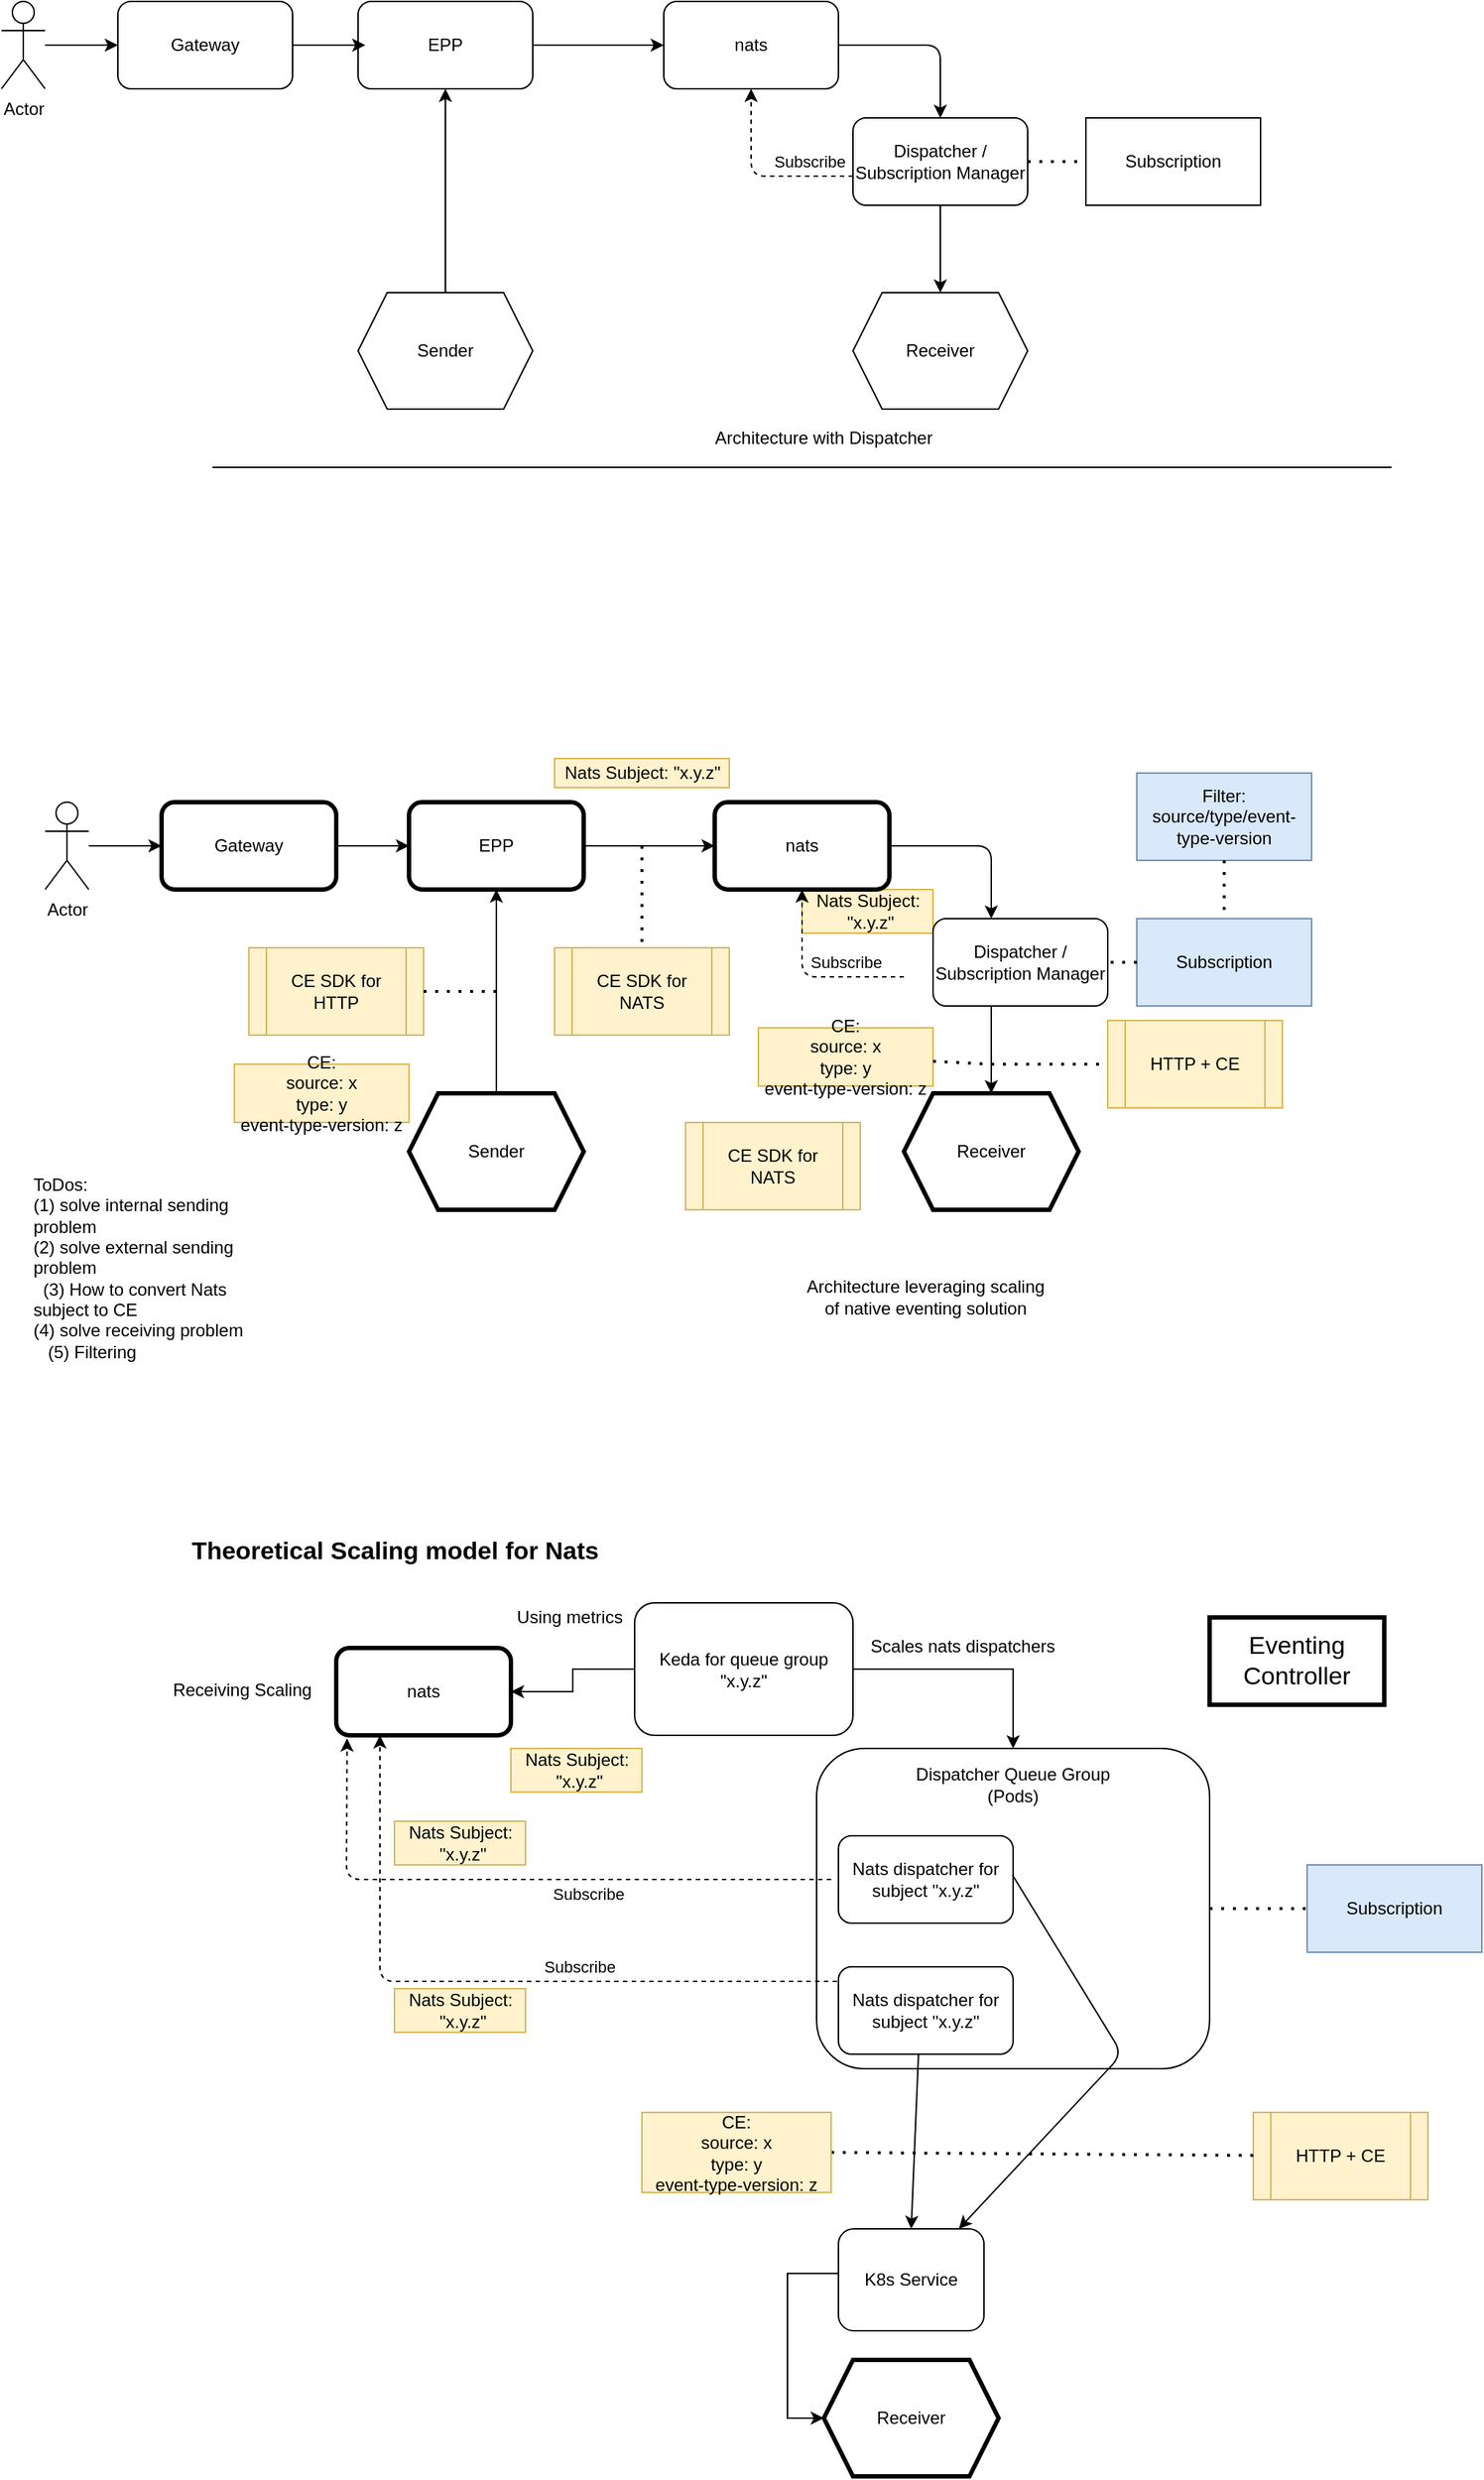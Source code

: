 <mxfile version="13.8.6" type="github"><diagram id="mq7nDz56eI5w3eYCcoO9" name="Page-1"><mxGraphModel dx="3258" dy="2577" grid="1" gridSize="10" guides="1" tooltips="1" connect="1" arrows="1" fold="1" page="1" pageScale="1" pageWidth="827" pageHeight="1169" math="0" shadow="0"><root><mxCell id="0"/><mxCell id="1" parent="0"/><mxCell id="l1QX1O4PDnUb87e3TNjL-54" value="" style="rounded=1;whiteSpace=wrap;html=1;" vertex="1" parent="1"><mxGeometry x="370" y="1080" width="270" height="220" as="geometry"/></mxCell><mxCell id="l1QX1O4PDnUb87e3TNjL-44" value="Nats Subject:&lt;br&gt;&amp;nbsp;&quot;x.y.z&quot;" style="text;html=1;align=center;verticalAlign=middle;resizable=0;points=[];autosize=1;fillColor=#fff2cc;strokeColor=#d6b656;" vertex="1" parent="1"><mxGeometry x="360" y="490" width="90" height="30" as="geometry"/></mxCell><mxCell id="l1QX1O4PDnUb87e3TNjL-37" value="CE SDK for NATS" style="shape=process;whiteSpace=wrap;html=1;backgroundOutline=1;fillColor=#fff2cc;strokeColor=#d6b656;" vertex="1" parent="1"><mxGeometry x="190" y="530" width="120" height="60" as="geometry"/></mxCell><mxCell id="QDp7zioNGQOgkOly5fZ0-1" value="Subscription" style="rounded=0;whiteSpace=wrap;html=1;" parent="1" vertex="1"><mxGeometry x="555" y="-40" width="120" height="60" as="geometry"/></mxCell><mxCell id="QDp7zioNGQOgkOly5fZ0-3" value="Sender" style="shape=hexagon;perimeter=hexagonPerimeter2;whiteSpace=wrap;html=1;fixedSize=1;" parent="1" vertex="1"><mxGeometry x="55" y="80" width="120" height="80" as="geometry"/></mxCell><mxCell id="QDp7zioNGQOgkOly5fZ0-4" value="Receiver" style="shape=hexagon;perimeter=hexagonPerimeter2;whiteSpace=wrap;html=1;fixedSize=1;" parent="1" vertex="1"><mxGeometry x="395" y="80" width="120" height="80" as="geometry"/></mxCell><mxCell id="QDp7zioNGQOgkOly5fZ0-6" value="nats" style="rounded=1;whiteSpace=wrap;html=1;" parent="1" vertex="1"><mxGeometry x="265" y="-120" width="120" height="60" as="geometry"/></mxCell><mxCell id="QDp7zioNGQOgkOly5fZ0-7" value="" style="endArrow=classic;html=1;exitX=0.5;exitY=0;exitDx=0;exitDy=0;entryX=0.5;entryY=1;entryDx=0;entryDy=0;" parent="1" source="QDp7zioNGQOgkOly5fZ0-3" target="QDp7zioNGQOgkOly5fZ0-10" edge="1"><mxGeometry width="50" height="50" relative="1" as="geometry"><mxPoint x="315" y="160" as="sourcePoint"/><mxPoint x="125" y="-100" as="targetPoint"/><Array as="points"><mxPoint x="115" y="-40"/></Array></mxGeometry></mxCell><mxCell id="QDp7zioNGQOgkOly5fZ0-8" value="" style="endArrow=classic;html=1;entryX=0.5;entryY=0;entryDx=0;entryDy=0;exitX=1;exitY=0.5;exitDx=0;exitDy=0;" parent="1" source="QDp7zioNGQOgkOly5fZ0-6" target="QDp7zioNGQOgkOly5fZ0-12" edge="1"><mxGeometry width="50" height="50" relative="1" as="geometry"><mxPoint x="125" y="80" as="sourcePoint"/><mxPoint x="245" y="-80" as="targetPoint"/><Array as="points"><mxPoint x="455" y="-90"/></Array></mxGeometry></mxCell><mxCell id="QDp7zioNGQOgkOly5fZ0-9" value="" style="endArrow=none;dashed=1;html=1;dashPattern=1 3;strokeWidth=2;entryX=0;entryY=0.5;entryDx=0;entryDy=0;" parent="1" target="QDp7zioNGQOgkOly5fZ0-1" edge="1"><mxGeometry width="50" height="50" relative="1" as="geometry"><mxPoint x="435" y="-10" as="sourcePoint"/><mxPoint x="365" y="110" as="targetPoint"/><Array as="points"/></mxGeometry></mxCell><mxCell id="QDp7zioNGQOgkOly5fZ0-10" value="EPP" style="rounded=1;whiteSpace=wrap;html=1;" parent="1" vertex="1"><mxGeometry x="55" y="-120" width="120" height="60" as="geometry"/></mxCell><mxCell id="QDp7zioNGQOgkOly5fZ0-11" value="" style="endArrow=classic;html=1;entryX=0;entryY=0.5;entryDx=0;entryDy=0;" parent="1" target="QDp7zioNGQOgkOly5fZ0-6" edge="1"><mxGeometry width="50" height="50" relative="1" as="geometry"><mxPoint x="175" y="-90" as="sourcePoint"/><mxPoint x="125" y="-50" as="targetPoint"/><Array as="points"/></mxGeometry></mxCell><mxCell id="QDp7zioNGQOgkOly5fZ0-12" value="Dispatcher / Subscription Manager" style="rounded=1;whiteSpace=wrap;html=1;" parent="1" vertex="1"><mxGeometry x="395" y="-40" width="120" height="60" as="geometry"/></mxCell><mxCell id="QDp7zioNGQOgkOly5fZ0-13" value="" style="endArrow=classic;html=1;entryX=0.5;entryY=0;entryDx=0;entryDy=0;exitX=0.5;exitY=1;exitDx=0;exitDy=0;" parent="1" source="QDp7zioNGQOgkOly5fZ0-12" target="QDp7zioNGQOgkOly5fZ0-4" edge="1"><mxGeometry width="50" height="50" relative="1" as="geometry"><mxPoint x="465" y="40" as="sourcePoint"/><mxPoint x="465" y="-30" as="targetPoint"/><Array as="points"/></mxGeometry></mxCell><mxCell id="QDp7zioNGQOgkOly5fZ0-14" value="" style="endArrow=classic;html=1;entryX=0.5;entryY=1;entryDx=0;entryDy=0;rounded=1;dashed=1;" parent="1" source="QDp7zioNGQOgkOly5fZ0-12" target="QDp7zioNGQOgkOly5fZ0-6" edge="1"><mxGeometry width="50" height="50" relative="1" as="geometry"><mxPoint x="395" y="-80" as="sourcePoint"/><mxPoint x="465" y="-30" as="targetPoint"/><Array as="points"><mxPoint x="395"/><mxPoint x="325"/></Array></mxGeometry></mxCell><mxCell id="QDp7zioNGQOgkOly5fZ0-15" value="Subscribe" style="edgeLabel;html=1;align=center;verticalAlign=middle;resizable=0;points=[];" parent="QDp7zioNGQOgkOly5fZ0-14" vertex="1" connectable="0"><mxGeometry x="-0.2" y="-4" relative="1" as="geometry"><mxPoint x="22" y="-6" as="offset"/></mxGeometry></mxCell><mxCell id="l1QX1O4PDnUb87e3TNjL-1" value="" style="endArrow=none;html=1;" edge="1" parent="1"><mxGeometry width="50" height="50" relative="1" as="geometry"><mxPoint x="-45" y="200" as="sourcePoint"/><mxPoint x="765" y="200" as="targetPoint"/></mxGeometry></mxCell><mxCell id="l1QX1O4PDnUb87e3TNjL-2" value="Subscription" style="rounded=0;whiteSpace=wrap;html=1;fillColor=#dae8fc;strokeColor=#6c8ebf;" vertex="1" parent="1"><mxGeometry x="590" y="510" width="120" height="60" as="geometry"/></mxCell><mxCell id="l1QX1O4PDnUb87e3TNjL-3" value="Sender" style="shape=hexagon;perimeter=hexagonPerimeter2;whiteSpace=wrap;html=1;fixedSize=1;strokeWidth=3;" vertex="1" parent="1"><mxGeometry x="90" y="630" width="120" height="80" as="geometry"/></mxCell><mxCell id="l1QX1O4PDnUb87e3TNjL-4" value="Receiver" style="shape=hexagon;perimeter=hexagonPerimeter2;whiteSpace=wrap;html=1;fixedSize=1;strokeWidth=3;" vertex="1" parent="1"><mxGeometry x="430" y="630" width="120" height="80" as="geometry"/></mxCell><mxCell id="l1QX1O4PDnUb87e3TNjL-5" value="nats" style="rounded=1;whiteSpace=wrap;html=1;strokeWidth=3;" vertex="1" parent="1"><mxGeometry x="300" y="430" width="120" height="60" as="geometry"/></mxCell><mxCell id="l1QX1O4PDnUb87e3TNjL-6" value="" style="endArrow=classic;html=1;exitX=0.5;exitY=0;exitDx=0;exitDy=0;entryX=0.5;entryY=1;entryDx=0;entryDy=0;" edge="1" source="l1QX1O4PDnUb87e3TNjL-3" target="l1QX1O4PDnUb87e3TNjL-9" parent="1"><mxGeometry width="50" height="50" relative="1" as="geometry"><mxPoint x="350" y="710" as="sourcePoint"/><mxPoint x="160" y="450" as="targetPoint"/><Array as="points"><mxPoint x="150" y="510"/></Array></mxGeometry></mxCell><mxCell id="l1QX1O4PDnUb87e3TNjL-7" value="" style="endArrow=classic;html=1;entryX=0.5;entryY=0;entryDx=0;entryDy=0;exitX=1;exitY=0.5;exitDx=0;exitDy=0;" edge="1" source="l1QX1O4PDnUb87e3TNjL-5" parent="1"><mxGeometry width="50" height="50" relative="1" as="geometry"><mxPoint x="160" y="630" as="sourcePoint"/><mxPoint x="490" y="510" as="targetPoint"/><Array as="points"><mxPoint x="490" y="460"/></Array></mxGeometry></mxCell><mxCell id="l1QX1O4PDnUb87e3TNjL-8" value="" style="endArrow=none;dashed=1;html=1;dashPattern=1 3;strokeWidth=2;entryX=0;entryY=0.5;entryDx=0;entryDy=0;" edge="1" target="l1QX1O4PDnUb87e3TNjL-2" parent="1"><mxGeometry width="50" height="50" relative="1" as="geometry"><mxPoint x="540" y="540" as="sourcePoint"/><mxPoint x="400" y="660" as="targetPoint"/><Array as="points"/></mxGeometry></mxCell><mxCell id="l1QX1O4PDnUb87e3TNjL-9" value="EPP" style="rounded=1;whiteSpace=wrap;html=1;strokeWidth=3;" vertex="1" parent="1"><mxGeometry x="90" y="430" width="120" height="60" as="geometry"/></mxCell><mxCell id="l1QX1O4PDnUb87e3TNjL-10" value="" style="endArrow=classic;html=1;entryX=0;entryY=0.5;entryDx=0;entryDy=0;" edge="1" target="l1QX1O4PDnUb87e3TNjL-5" parent="1"><mxGeometry width="50" height="50" relative="1" as="geometry"><mxPoint x="210" y="460.0" as="sourcePoint"/><mxPoint x="160" y="500" as="targetPoint"/><Array as="points"/></mxGeometry></mxCell><mxCell id="l1QX1O4PDnUb87e3TNjL-12" value="" style="endArrow=classic;html=1;entryX=0.5;entryY=0;entryDx=0;entryDy=0;exitX=0.5;exitY=1;exitDx=0;exitDy=0;" edge="1" target="l1QX1O4PDnUb87e3TNjL-4" parent="1"><mxGeometry width="50" height="50" relative="1" as="geometry"><mxPoint x="490" y="570" as="sourcePoint"/><mxPoint x="500" y="520" as="targetPoint"/><Array as="points"/></mxGeometry></mxCell><mxCell id="l1QX1O4PDnUb87e3TNjL-13" value="" style="endArrow=classic;html=1;entryX=0.5;entryY=1;entryDx=0;entryDy=0;rounded=1;dashed=1;" edge="1" target="l1QX1O4PDnUb87e3TNjL-5" parent="1"><mxGeometry width="50" height="50" relative="1" as="geometry"><mxPoint x="430" y="550" as="sourcePoint"/><mxPoint x="500" y="520" as="targetPoint"/><Array as="points"><mxPoint x="430" y="550"/><mxPoint x="360" y="550"/></Array></mxGeometry></mxCell><mxCell id="l1QX1O4PDnUb87e3TNjL-14" value="Subscribe" style="edgeLabel;html=1;align=center;verticalAlign=middle;resizable=0;points=[];" vertex="1" connectable="0" parent="l1QX1O4PDnUb87e3TNjL-13"><mxGeometry x="-0.2" y="-4" relative="1" as="geometry"><mxPoint x="12" y="-6" as="offset"/></mxGeometry></mxCell><mxCell id="l1QX1O4PDnUb87e3TNjL-15" value="Architecture with Dispatcher" style="text;html=1;strokeColor=none;fillColor=none;align=center;verticalAlign=middle;whiteSpace=wrap;rounded=0;" vertex="1" parent="1"><mxGeometry x="290" y="170" width="170" height="20" as="geometry"/></mxCell><mxCell id="l1QX1O4PDnUb87e3TNjL-16" value="Architecture leveraging scaling of native eventing solution" style="text;html=1;strokeColor=none;fillColor=none;align=center;verticalAlign=middle;whiteSpace=wrap;rounded=0;" vertex="1" parent="1"><mxGeometry x="360" y="760" width="170" height="20" as="geometry"/></mxCell><mxCell id="l1QX1O4PDnUb87e3TNjL-18" value="Gateway" style="rounded=1;whiteSpace=wrap;html=1;strokeWidth=3;" vertex="1" parent="1"><mxGeometry x="-80" y="430" width="120" height="60" as="geometry"/></mxCell><mxCell id="l1QX1O4PDnUb87e3TNjL-20" value="" style="endArrow=classic;html=1;entryX=0;entryY=0.5;entryDx=0;entryDy=0;" edge="1" parent="1" source="l1QX1O4PDnUb87e3TNjL-18" target="l1QX1O4PDnUb87e3TNjL-9"><mxGeometry width="50" height="50" relative="1" as="geometry"><mxPoint x="220" y="470" as="sourcePoint"/><mxPoint x="310" y="470" as="targetPoint"/><Array as="points"/></mxGeometry></mxCell><mxCell id="l1QX1O4PDnUb87e3TNjL-21" value="" style="endArrow=classic;html=1;entryX=0;entryY=0.5;entryDx=0;entryDy=0;" edge="1" parent="1" target="l1QX1O4PDnUb87e3TNjL-18"><mxGeometry width="50" height="50" relative="1" as="geometry"><mxPoint x="-130" y="460" as="sourcePoint"/><mxPoint x="100" y="470" as="targetPoint"/><Array as="points"/></mxGeometry></mxCell><mxCell id="l1QX1O4PDnUb87e3TNjL-24" value="Actor" style="shape=umlActor;verticalLabelPosition=bottom;verticalAlign=top;html=1;outlineConnect=0;" vertex="1" parent="1"><mxGeometry x="-160" y="430" width="30" height="60" as="geometry"/></mxCell><mxCell id="l1QX1O4PDnUb87e3TNjL-25" value="" style="endArrow=classic;html=1;entryX=0;entryY=0.5;entryDx=0;entryDy=0;" edge="1" target="l1QX1O4PDnUb87e3TNjL-28" parent="1"><mxGeometry width="50" height="50" relative="1" as="geometry"><mxPoint x="-160" y="-90" as="sourcePoint"/><mxPoint x="70" y="-80" as="targetPoint"/><Array as="points"/></mxGeometry></mxCell><mxCell id="l1QX1O4PDnUb87e3TNjL-26" value="Actor" style="shape=umlActor;verticalLabelPosition=bottom;verticalAlign=top;html=1;outlineConnect=0;" vertex="1" parent="1"><mxGeometry x="-190" y="-120" width="30" height="60" as="geometry"/></mxCell><mxCell id="l1QX1O4PDnUb87e3TNjL-27" value="" style="endArrow=classic;html=1;entryX=0;entryY=0.5;entryDx=0;entryDy=0;" edge="1" source="l1QX1O4PDnUb87e3TNjL-28" parent="1"><mxGeometry width="50" height="50" relative="1" as="geometry"><mxPoint x="190" y="-80" as="sourcePoint"/><mxPoint x="60" y="-90" as="targetPoint"/><Array as="points"/></mxGeometry></mxCell><mxCell id="l1QX1O4PDnUb87e3TNjL-28" value="Gateway" style="rounded=1;whiteSpace=wrap;html=1;" vertex="1" parent="1"><mxGeometry x="-110" y="-120" width="120" height="60" as="geometry"/></mxCell><mxCell id="l1QX1O4PDnUb87e3TNjL-29" value="ToDos:&lt;br&gt;(1) solve internal sending problem&lt;br&gt;(2) solve external sending problem&lt;br&gt;&amp;nbsp; (3) How to convert Nats subject to CE&lt;br&gt;(4) solve receiving problem&lt;br&gt;&amp;nbsp; &amp;nbsp;(5) Filtering" style="text;html=1;strokeColor=none;fillColor=none;align=left;verticalAlign=middle;whiteSpace=wrap;rounded=0;" vertex="1" parent="1"><mxGeometry x="-170" y="740" width="150" height="20" as="geometry"/></mxCell><mxCell id="l1QX1O4PDnUb87e3TNjL-36" value="Nats Subject: &quot;x.y.z&quot;" style="text;html=1;align=center;verticalAlign=middle;resizable=0;points=[];autosize=1;fillColor=#fff2cc;strokeColor=#d6b656;" vertex="1" parent="1"><mxGeometry x="190" y="400" width="120" height="20" as="geometry"/></mxCell><mxCell id="l1QX1O4PDnUb87e3TNjL-38" value="" style="endArrow=none;dashed=1;html=1;dashPattern=1 3;strokeWidth=2;" edge="1" parent="1" target="l1QX1O4PDnUb87e3TNjL-37"><mxGeometry width="50" height="50" relative="1" as="geometry"><mxPoint x="250" y="460" as="sourcePoint"/><mxPoint x="400" y="680" as="targetPoint"/></mxGeometry></mxCell><mxCell id="l1QX1O4PDnUb87e3TNjL-39" value="CE:&lt;br&gt;source: x&lt;br&gt;type: y&lt;br&gt;event-type-version: z" style="text;html=1;strokeColor=#d6b656;fillColor=#fff2cc;align=center;verticalAlign=middle;whiteSpace=wrap;rounded=0;" vertex="1" parent="1"><mxGeometry x="-30" y="610" width="120" height="40" as="geometry"/></mxCell><mxCell id="l1QX1O4PDnUb87e3TNjL-40" value="CE SDK for HTTP" style="shape=process;whiteSpace=wrap;html=1;backgroundOutline=1;fillColor=#fff2cc;strokeColor=#d6b656;" vertex="1" parent="1"><mxGeometry x="-20" y="530" width="120" height="60" as="geometry"/></mxCell><mxCell id="l1QX1O4PDnUb87e3TNjL-41" value="" style="endArrow=none;dashed=1;html=1;dashPattern=1 3;strokeWidth=2;" edge="1" target="l1QX1O4PDnUb87e3TNjL-40" parent="1"><mxGeometry width="50" height="50" relative="1" as="geometry"><mxPoint x="150" y="560" as="sourcePoint"/><mxPoint x="190" y="680" as="targetPoint"/></mxGeometry></mxCell><mxCell id="l1QX1O4PDnUb87e3TNjL-42" value="Filter:&lt;br&gt;source/type/event-type-version" style="rounded=0;whiteSpace=wrap;html=1;fillColor=#dae8fc;strokeColor=#6c8ebf;" vertex="1" parent="1"><mxGeometry x="590" y="410" width="120" height="60" as="geometry"/></mxCell><mxCell id="l1QX1O4PDnUb87e3TNjL-43" value="" style="endArrow=none;dashed=1;html=1;dashPattern=1 3;strokeWidth=2;entryX=0.5;entryY=0;entryDx=0;entryDy=0;" edge="1" parent="1" source="l1QX1O4PDnUb87e3TNjL-42" target="l1QX1O4PDnUb87e3TNjL-2"><mxGeometry width="50" height="50" relative="1" as="geometry"><mxPoint x="550" y="550" as="sourcePoint"/><mxPoint x="600" y="550" as="targetPoint"/><Array as="points"/></mxGeometry></mxCell><mxCell id="l1QX1O4PDnUb87e3TNjL-45" value="CE SDK for NATS" style="shape=process;whiteSpace=wrap;html=1;backgroundOutline=1;fillColor=#fff2cc;strokeColor=#d6b656;" vertex="1" parent="1"><mxGeometry x="280" y="650" width="120" height="60" as="geometry"/></mxCell><mxCell id="l1QX1O4PDnUb87e3TNjL-46" value="HTTP + CE" style="shape=process;whiteSpace=wrap;html=1;backgroundOutline=1;fillColor=#fff2cc;strokeColor=#d6b656;" vertex="1" parent="1"><mxGeometry x="570" y="580" width="120" height="60" as="geometry"/></mxCell><mxCell id="l1QX1O4PDnUb87e3TNjL-47" value="" style="endArrow=none;dashed=1;html=1;dashPattern=1 3;strokeWidth=2;entryX=0;entryY=0.5;entryDx=0;entryDy=0;" edge="1" parent="1"><mxGeometry width="50" height="50" relative="1" as="geometry"><mxPoint x="490" y="610" as="sourcePoint"/><mxPoint x="570" y="610" as="targetPoint"/><Array as="points"/></mxGeometry></mxCell><mxCell id="l1QX1O4PDnUb87e3TNjL-48" value="Dispatcher / Subscription Manager" style="rounded=1;whiteSpace=wrap;html=1;" vertex="1" parent="1"><mxGeometry x="450" y="510" width="120" height="60" as="geometry"/></mxCell><mxCell id="l1QX1O4PDnUb87e3TNjL-50" value="CE:&lt;br&gt;source: x&lt;br&gt;type: y&lt;br&gt;event-type-version: z" style="text;html=1;strokeColor=#d6b656;fillColor=#fff2cc;align=center;verticalAlign=middle;whiteSpace=wrap;rounded=0;" vertex="1" parent="1"><mxGeometry x="330" y="585" width="120" height="40" as="geometry"/></mxCell><mxCell id="l1QX1O4PDnUb87e3TNjL-51" value="" style="endArrow=none;dashed=1;html=1;dashPattern=1 3;strokeWidth=2;" edge="1" parent="1" source="l1QX1O4PDnUb87e3TNjL-50"><mxGeometry width="50" height="50" relative="1" as="geometry"><mxPoint x="500" y="620" as="sourcePoint"/><mxPoint x="490" y="610" as="targetPoint"/><Array as="points"/></mxGeometry></mxCell><mxCell id="l1QX1O4PDnUb87e3TNjL-52" value="Receiving Scaling" style="text;html=1;align=center;verticalAlign=middle;resizable=0;points=[];autosize=1;" vertex="1" parent="1"><mxGeometry x="-80" y="1030" width="110" height="20" as="geometry"/></mxCell><mxCell id="l1QX1O4PDnUb87e3TNjL-53" value="nats" style="rounded=1;whiteSpace=wrap;html=1;strokeWidth=3;" vertex="1" parent="1"><mxGeometry x="40" y="1011" width="120" height="60" as="geometry"/></mxCell><mxCell id="l1QX1O4PDnUb87e3TNjL-55" value="Subscription" style="rounded=0;whiteSpace=wrap;html=1;fillColor=#dae8fc;strokeColor=#6c8ebf;" vertex="1" parent="1"><mxGeometry x="707" y="1160" width="120" height="60" as="geometry"/></mxCell><mxCell id="l1QX1O4PDnUb87e3TNjL-56" value="Receiver" style="shape=hexagon;perimeter=hexagonPerimeter2;whiteSpace=wrap;html=1;fixedSize=1;strokeWidth=3;" vertex="1" parent="1"><mxGeometry x="375" y="1500" width="120" height="80" as="geometry"/></mxCell><mxCell id="l1QX1O4PDnUb87e3TNjL-57" value="HTTP + CE" style="shape=process;whiteSpace=wrap;html=1;backgroundOutline=1;fillColor=#fff2cc;strokeColor=#d6b656;" vertex="1" parent="1"><mxGeometry x="670" y="1330" width="120" height="60" as="geometry"/></mxCell><mxCell id="l1QX1O4PDnUb87e3TNjL-58" value="" style="endArrow=none;dashed=1;html=1;dashPattern=1 3;strokeWidth=2;exitX=1;exitY=0.5;exitDx=0;exitDy=0;" edge="1" parent="1" source="l1QX1O4PDnUb87e3TNjL-59" target="l1QX1O4PDnUb87e3TNjL-57"><mxGeometry width="50" height="50" relative="1" as="geometry"><mxPoint x="430" y="1360" as="sourcePoint"/><mxPoint x="460" y="1210" as="targetPoint"/><Array as="points"/></mxGeometry></mxCell><mxCell id="l1QX1O4PDnUb87e3TNjL-59" value="CE:&lt;br&gt;source: x&lt;br&gt;type: y&lt;br&gt;event-type-version: z" style="text;html=1;strokeColor=#d6b656;fillColor=#fff2cc;align=center;verticalAlign=middle;whiteSpace=wrap;rounded=0;" vertex="1" parent="1"><mxGeometry x="250" y="1330" width="130" height="55" as="geometry"/></mxCell><mxCell id="l1QX1O4PDnUb87e3TNjL-60" value="" style="endArrow=classic;html=1;entryX=0.5;entryY=0;entryDx=0;entryDy=0;" edge="1" target="l1QX1O4PDnUb87e3TNjL-85" parent="1"><mxGeometry width="50" height="50" relative="1" as="geometry"><mxPoint x="440" y="1290" as="sourcePoint"/><mxPoint x="430" y="1350" as="targetPoint"/><Array as="points"/></mxGeometry></mxCell><mxCell id="l1QX1O4PDnUb87e3TNjL-61" value="Nats Subject:&lt;br&gt;&amp;nbsp;&quot;x.y.z&quot;" style="text;html=1;align=center;verticalAlign=middle;resizable=0;points=[];autosize=1;fillColor=#fff2cc;strokeColor=#d6b656;" vertex="1" parent="1"><mxGeometry x="80" y="1245" width="90" height="30" as="geometry"/></mxCell><mxCell id="l1QX1O4PDnUb87e3TNjL-62" value="" style="endArrow=classic;html=1;entryX=0.25;entryY=1;entryDx=0;entryDy=0;rounded=1;dashed=1;" edge="1" target="l1QX1O4PDnUb87e3TNjL-53" parent="1"><mxGeometry width="50" height="50" relative="1" as="geometry"><mxPoint x="390" y="1240" as="sourcePoint"/><mxPoint x="390" y="1120" as="targetPoint"/><Array as="points"><mxPoint x="390" y="1240"/><mxPoint x="70" y="1240"/></Array></mxGeometry></mxCell><mxCell id="l1QX1O4PDnUb87e3TNjL-63" value="Subscribe" style="edgeLabel;html=1;align=center;verticalAlign=middle;resizable=0;points=[];" vertex="1" connectable="0" parent="l1QX1O4PDnUb87e3TNjL-62"><mxGeometry x="-0.2" y="-4" relative="1" as="geometry"><mxPoint x="12" y="-6" as="offset"/></mxGeometry></mxCell><mxCell id="l1QX1O4PDnUb87e3TNjL-64" value="" style="endArrow=none;dashed=1;html=1;dashPattern=1 3;strokeWidth=2;entryX=0;entryY=0.5;entryDx=0;entryDy=0;exitX=1;exitY=0.5;exitDx=0;exitDy=0;" edge="1" parent="1" source="l1QX1O4PDnUb87e3TNjL-54" target="l1QX1O4PDnUb87e3TNjL-55"><mxGeometry width="50" height="50" relative="1" as="geometry"><mxPoint x="440" y="1370" as="sourcePoint"/><mxPoint x="680" y="1370" as="targetPoint"/><Array as="points"/></mxGeometry></mxCell><mxCell id="l1QX1O4PDnUb87e3TNjL-68" value="Nats dispatcher for subject &quot;x.y.z&quot;" style="rounded=1;whiteSpace=wrap;html=1;" vertex="1" parent="1"><mxGeometry x="385" y="1140" width="120" height="60" as="geometry"/></mxCell><mxCell id="l1QX1O4PDnUb87e3TNjL-71" value="Dispatcher Queue Group (Pods)" style="text;html=1;strokeColor=none;fillColor=none;align=center;verticalAlign=middle;whiteSpace=wrap;rounded=0;" vertex="1" parent="1"><mxGeometry x="425" y="1095" width="160" height="20" as="geometry"/></mxCell><mxCell id="l1QX1O4PDnUb87e3TNjL-70" value="Nats dispatcher for subject &quot;x.y.z&quot;" style="rounded=1;whiteSpace=wrap;html=1;" vertex="1" parent="1"><mxGeometry x="385" y="1230" width="120" height="60" as="geometry"/></mxCell><mxCell id="l1QX1O4PDnUb87e3TNjL-73" value="" style="endArrow=classic;html=1;entryX=0.062;entryY=1.036;entryDx=0;entryDy=0;rounded=1;dashed=1;entryPerimeter=0;" edge="1" parent="1" target="l1QX1O4PDnUb87e3TNjL-53"><mxGeometry width="50" height="50" relative="1" as="geometry"><mxPoint x="380" y="1170" as="sourcePoint"/><mxPoint x="240" y="1090" as="targetPoint"/><Array as="points"><mxPoint x="380" y="1170"/><mxPoint x="47" y="1170"/></Array></mxGeometry></mxCell><mxCell id="l1QX1O4PDnUb87e3TNjL-74" value="Subscribe" style="edgeLabel;html=1;align=center;verticalAlign=middle;resizable=0;points=[];" vertex="1" connectable="0" parent="l1QX1O4PDnUb87e3TNjL-73"><mxGeometry x="-0.2" y="-4" relative="1" as="geometry"><mxPoint x="4.68" y="14" as="offset"/></mxGeometry></mxCell><mxCell id="l1QX1O4PDnUb87e3TNjL-75" value="" style="endArrow=classic;html=1;exitX=0.996;exitY=0.448;exitDx=0;exitDy=0;exitPerimeter=0;" edge="1" parent="1" source="l1QX1O4PDnUb87e3TNjL-68" target="l1QX1O4PDnUb87e3TNjL-85"><mxGeometry width="50" height="50" relative="1" as="geometry"><mxPoint x="450" y="1300" as="sourcePoint"/><mxPoint x="442.667" y="1410" as="targetPoint"/><Array as="points"><mxPoint x="580" y="1290"/></Array></mxGeometry></mxCell><mxCell id="l1QX1O4PDnUb87e3TNjL-78" style="edgeStyle=orthogonalEdgeStyle;rounded=0;orthogonalLoop=1;jettySize=auto;html=1;exitX=1;exitY=0.5;exitDx=0;exitDy=0;" edge="1" parent="1" source="l1QX1O4PDnUb87e3TNjL-76" target="l1QX1O4PDnUb87e3TNjL-54"><mxGeometry relative="1" as="geometry"/></mxCell><mxCell id="l1QX1O4PDnUb87e3TNjL-76" value="Keda for queue group &quot;x.y.z&quot;" style="rounded=1;whiteSpace=wrap;html=1;" vertex="1" parent="1"><mxGeometry x="245" y="980" width="150" height="91" as="geometry"/></mxCell><mxCell id="l1QX1O4PDnUb87e3TNjL-79" value="Scales nats dispatchers" style="text;html=1;align=center;verticalAlign=middle;resizable=0;points=[];autosize=1;" vertex="1" parent="1"><mxGeometry x="400" y="1000" width="140" height="20" as="geometry"/></mxCell><mxCell id="l1QX1O4PDnUb87e3TNjL-80" style="edgeStyle=orthogonalEdgeStyle;rounded=0;orthogonalLoop=1;jettySize=auto;html=1;exitX=0;exitY=0.5;exitDx=0;exitDy=0;" edge="1" parent="1" source="l1QX1O4PDnUb87e3TNjL-76" target="l1QX1O4PDnUb87e3TNjL-53"><mxGeometry relative="1" as="geometry"><mxPoint x="405" y="1035.5" as="sourcePoint"/><mxPoint x="515.029" y="1090" as="targetPoint"/></mxGeometry></mxCell><mxCell id="l1QX1O4PDnUb87e3TNjL-81" value="Using metrics" style="text;html=1;align=center;verticalAlign=middle;resizable=0;points=[];autosize=1;" vertex="1" parent="1"><mxGeometry x="155" y="980" width="90" height="20" as="geometry"/></mxCell><mxCell id="l1QX1O4PDnUb87e3TNjL-82" value="Nats Subject:&lt;br&gt;&amp;nbsp;&quot;x.y.z&quot;" style="text;html=1;align=center;verticalAlign=middle;resizable=0;points=[];autosize=1;fillColor=#fff2cc;strokeColor=#d6b656;" vertex="1" parent="1"><mxGeometry x="80" y="1130" width="90" height="30" as="geometry"/></mxCell><mxCell id="l1QX1O4PDnUb87e3TNjL-83" value="Nats Subject:&lt;br&gt;&amp;nbsp;&quot;x.y.z&quot;" style="text;html=1;align=center;verticalAlign=middle;resizable=0;points=[];autosize=1;fillColor=#fff2cc;strokeColor=#d6b656;" vertex="1" parent="1"><mxGeometry x="160" y="1080" width="90" height="30" as="geometry"/></mxCell><mxCell id="l1QX1O4PDnUb87e3TNjL-84" value="Theoretical Scaling model for Nats" style="text;html=1;align=center;verticalAlign=middle;resizable=0;points=[];autosize=1;fontStyle=1;fontSize=17;" vertex="1" parent="1"><mxGeometry x="-70" y="930" width="300" height="30" as="geometry"/></mxCell><mxCell id="l1QX1O4PDnUb87e3TNjL-88" style="edgeStyle=orthogonalEdgeStyle;rounded=0;orthogonalLoop=1;jettySize=auto;html=1;entryX=0;entryY=0.5;entryDx=0;entryDy=0;fontSize=17;exitX=0.001;exitY=0.437;exitDx=0;exitDy=0;exitPerimeter=0;" edge="1" parent="1" source="l1QX1O4PDnUb87e3TNjL-85" target="l1QX1O4PDnUb87e3TNjL-56"><mxGeometry relative="1" as="geometry"><Array as="points"><mxPoint x="350" y="1441"/><mxPoint x="350" y="1540"/></Array></mxGeometry></mxCell><mxCell id="l1QX1O4PDnUb87e3TNjL-85" value="K8s Service" style="rounded=1;whiteSpace=wrap;html=1;" vertex="1" parent="1"><mxGeometry x="385" y="1410" width="100" height="70" as="geometry"/></mxCell><mxCell id="l1QX1O4PDnUb87e3TNjL-91" value="Eventing Controller" style="rounded=0;whiteSpace=wrap;html=1;strokeWidth=3;fontSize=17;" vertex="1" parent="1"><mxGeometry x="640" y="990" width="120" height="60" as="geometry"/></mxCell></root></mxGraphModel></diagram></mxfile>